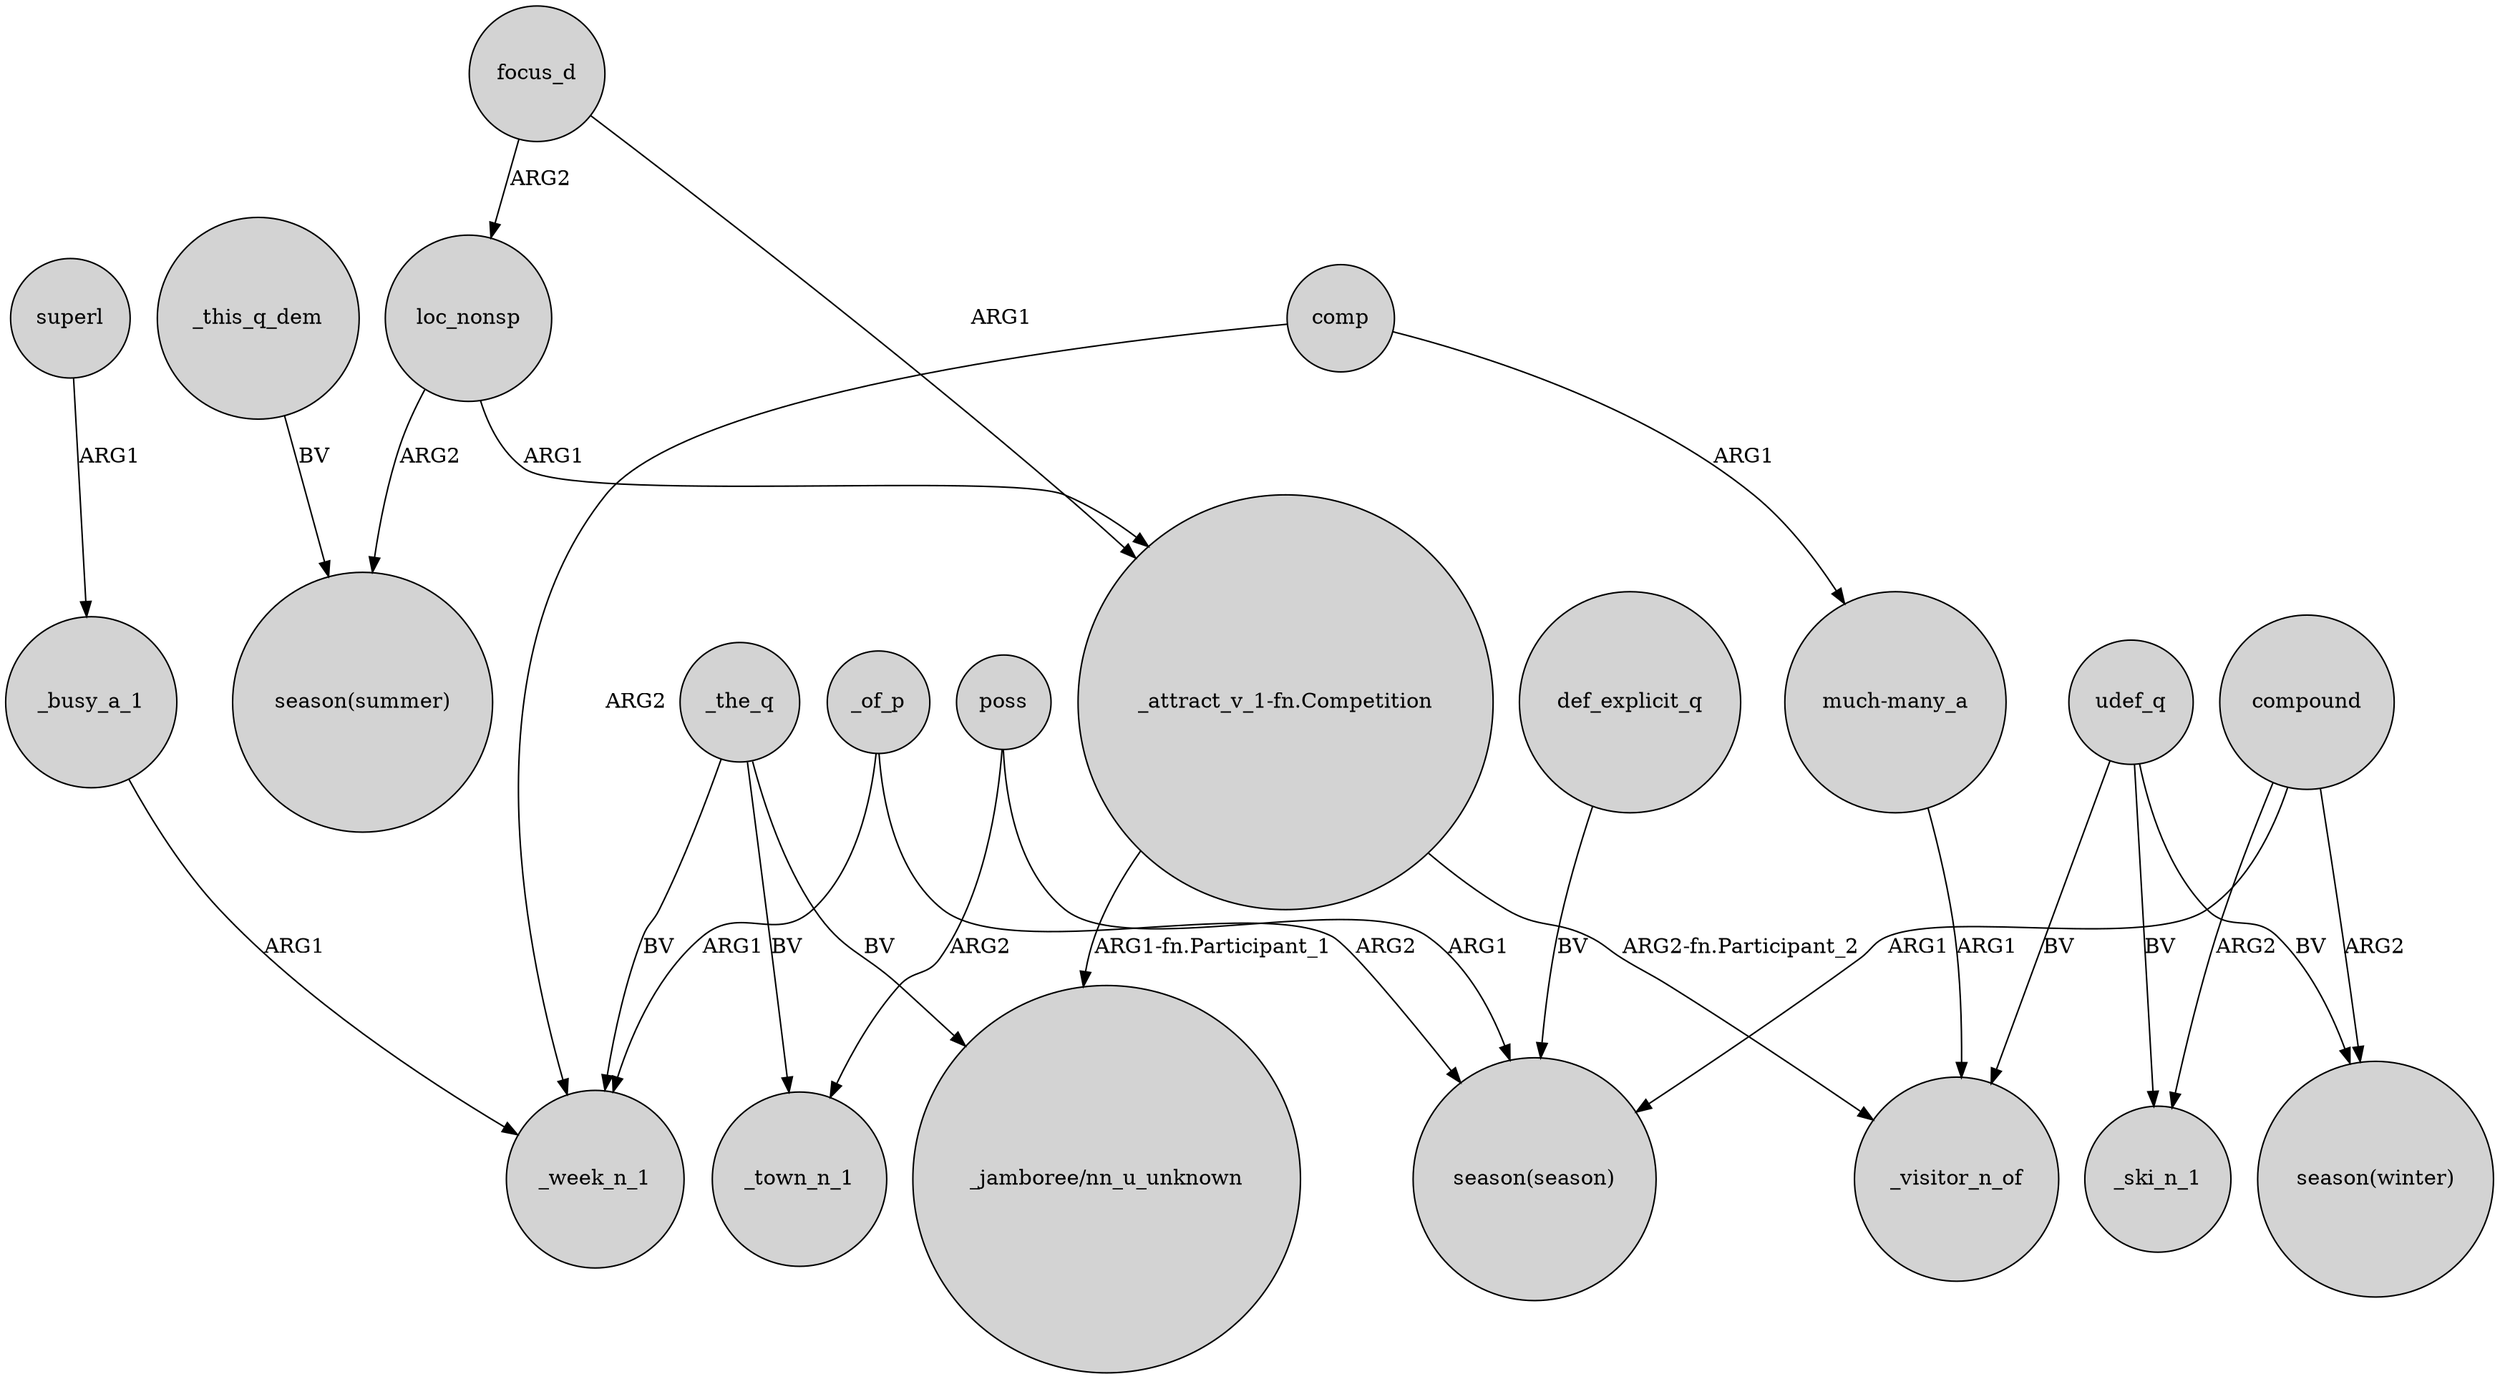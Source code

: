 digraph {
	node [shape=circle style=filled]
	_the_q -> "_jamboree/nn_u_unknown" [label=BV]
	_the_q -> _week_n_1 [label=BV]
	loc_nonsp -> "season(summer)" [label=ARG2]
	"much-many_a" -> _visitor_n_of [label=ARG1]
	"_attract_v_1-fn.Competition" -> "_jamboree/nn_u_unknown" [label="ARG1-fn.Participant_1"]
	poss -> _town_n_1 [label=ARG2]
	comp -> _week_n_1 [label=ARG2]
	poss -> "season(season)" [label=ARG1]
	focus_d -> "_attract_v_1-fn.Competition" [label=ARG1]
	udef_q -> _ski_n_1 [label=BV]
	_of_p -> _week_n_1 [label=ARG1]
	focus_d -> loc_nonsp [label=ARG2]
	compound -> _ski_n_1 [label=ARG2]
	compound -> "season(winter)" [label=ARG2]
	superl -> _busy_a_1 [label=ARG1]
	compound -> "season(season)" [label=ARG1]
	comp -> "much-many_a" [label=ARG1]
	_busy_a_1 -> _week_n_1 [label=ARG1]
	_this_q_dem -> "season(summer)" [label=BV]
	loc_nonsp -> "_attract_v_1-fn.Competition" [label=ARG1]
	_of_p -> "season(season)" [label=ARG2]
	"_attract_v_1-fn.Competition" -> _visitor_n_of [label="ARG2-fn.Participant_2"]
	udef_q -> _visitor_n_of [label=BV]
	def_explicit_q -> "season(season)" [label=BV]
	_the_q -> _town_n_1 [label=BV]
	udef_q -> "season(winter)" [label=BV]
}
